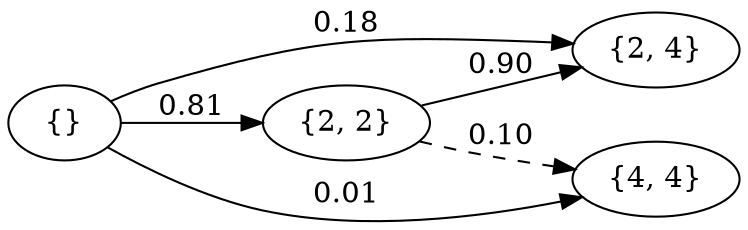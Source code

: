 digraph {
  rankdir=LR;
  s_ [label="{}"];
  s_2_2 [label="{2, 2}"];
  s_2_4 [label="{2, 4}"];
  s_4_4 [label="{4, 4}"];
  s_ -> s_2_2 [label="0.81"]
  s_ -> s_2_4 [label="0.18"]
  s_ -> s_4_4 [label="0.01"]
  s_2_2 -> s_2_4 [label="0.90"]
  s_2_2 -> s_4_4 [style=dashed, label="0.10"]
}
